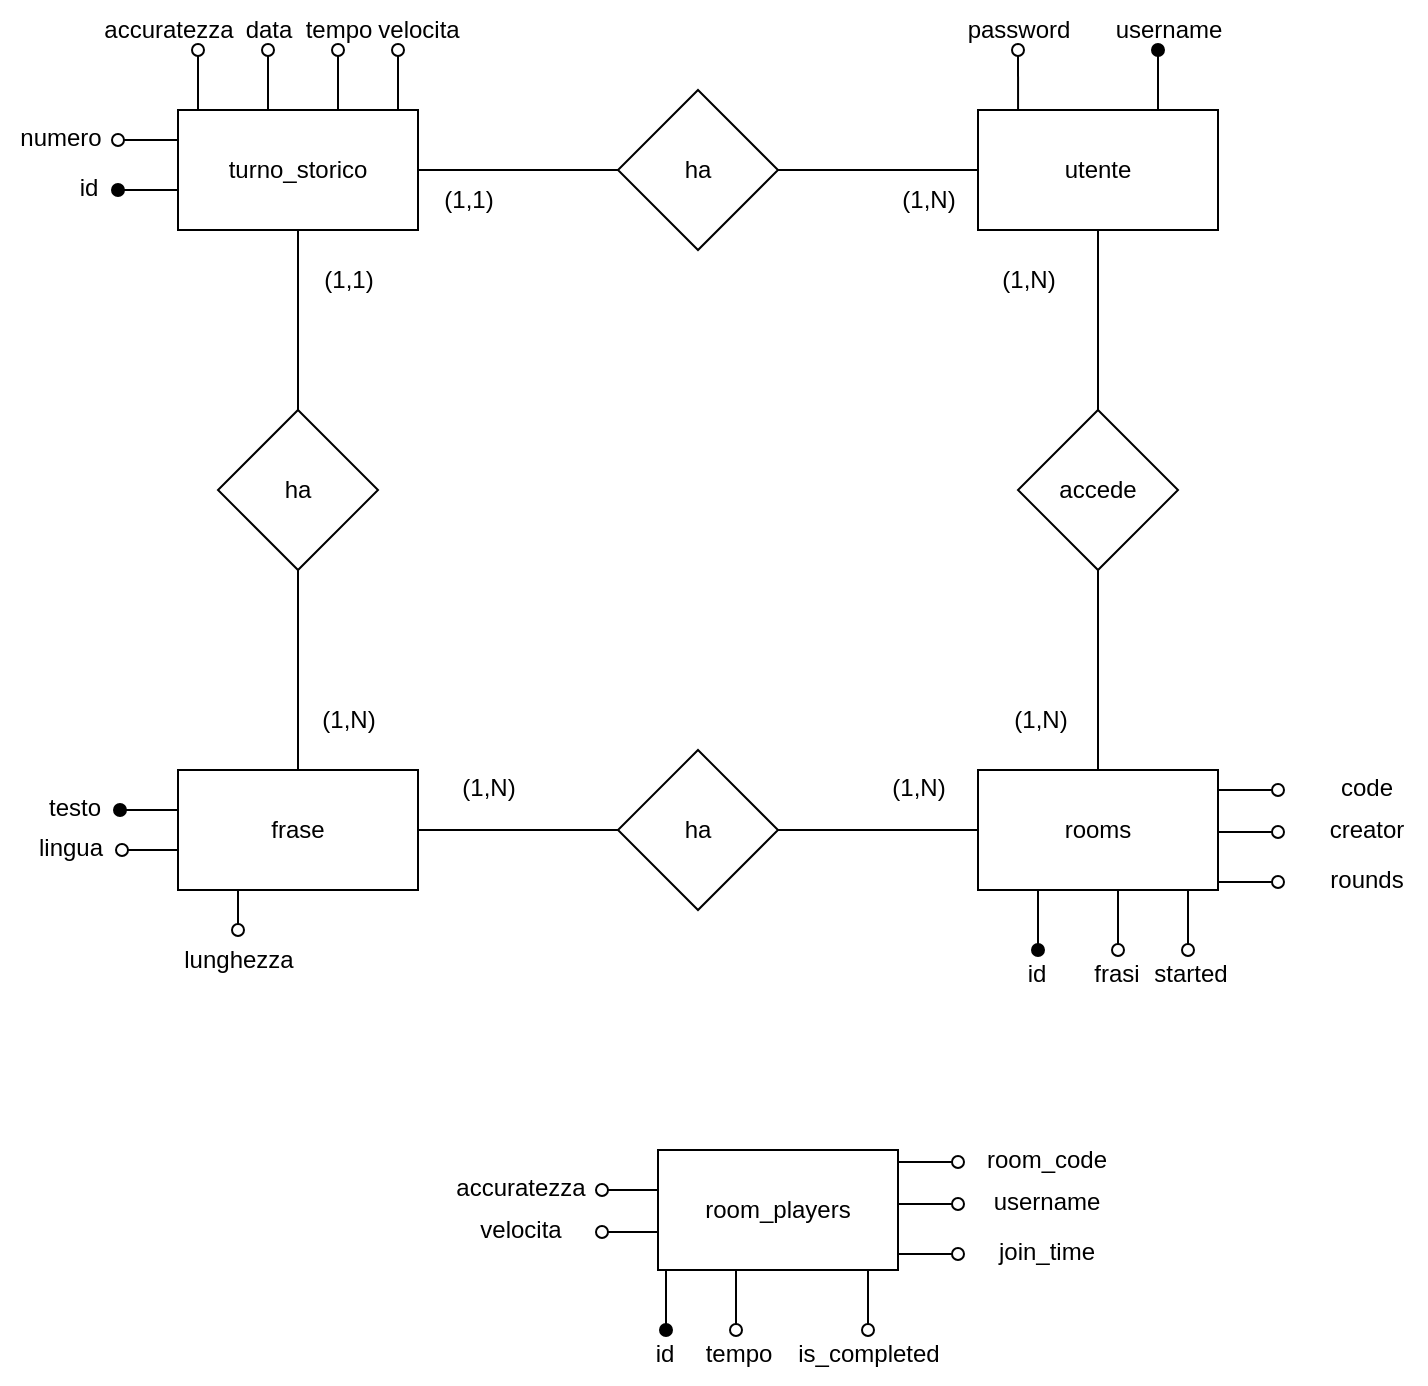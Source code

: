 <mxfile version="27.0.6">
  <diagram name="Pagina-1" id="Lc5BHndVS8w86nZG58rK">
    <mxGraphModel dx="1077" dy="517" grid="1" gridSize="10" guides="1" tooltips="1" connect="1" arrows="1" fold="1" page="1" pageScale="1" pageWidth="827" pageHeight="1169" math="0" shadow="0">
      <root>
        <mxCell id="0" />
        <mxCell id="1" parent="0" />
        <mxCell id="TkNykTMZ6LGWeor_kqFa-1" value="turno_storico" style="rounded=0;whiteSpace=wrap;html=1;" vertex="1" parent="1">
          <mxGeometry x="90" y="100" width="120" height="60" as="geometry" />
        </mxCell>
        <mxCell id="TkNykTMZ6LGWeor_kqFa-2" value="ha" style="rhombus;whiteSpace=wrap;html=1;" vertex="1" parent="1">
          <mxGeometry x="310" y="90" width="80" height="80" as="geometry" />
        </mxCell>
        <mxCell id="TkNykTMZ6LGWeor_kqFa-3" value="utente" style="rounded=0;whiteSpace=wrap;html=1;" vertex="1" parent="1">
          <mxGeometry x="490" y="100" width="120" height="60" as="geometry" />
        </mxCell>
        <mxCell id="TkNykTMZ6LGWeor_kqFa-4" value="ha" style="rhombus;whiteSpace=wrap;html=1;" vertex="1" parent="1">
          <mxGeometry x="110" y="250" width="80" height="80" as="geometry" />
        </mxCell>
        <mxCell id="TkNykTMZ6LGWeor_kqFa-5" value="frase" style="rounded=0;whiteSpace=wrap;html=1;" vertex="1" parent="1">
          <mxGeometry x="90" y="430" width="120" height="60" as="geometry" />
        </mxCell>
        <mxCell id="TkNykTMZ6LGWeor_kqFa-6" value="accede" style="rhombus;whiteSpace=wrap;html=1;" vertex="1" parent="1">
          <mxGeometry x="510" y="250" width="80" height="80" as="geometry" />
        </mxCell>
        <mxCell id="TkNykTMZ6LGWeor_kqFa-7" value="ha" style="rhombus;whiteSpace=wrap;html=1;" vertex="1" parent="1">
          <mxGeometry x="310" y="420" width="80" height="80" as="geometry" />
        </mxCell>
        <mxCell id="TkNykTMZ6LGWeor_kqFa-8" value="rooms" style="rounded=0;whiteSpace=wrap;html=1;" vertex="1" parent="1">
          <mxGeometry x="490" y="430" width="120" height="60" as="geometry" />
        </mxCell>
        <mxCell id="TkNykTMZ6LGWeor_kqFa-9" value="" style="endArrow=none;html=1;rounded=0;exitX=1;exitY=0.5;exitDx=0;exitDy=0;" edge="1" parent="1" source="TkNykTMZ6LGWeor_kqFa-1" target="TkNykTMZ6LGWeor_kqFa-2">
          <mxGeometry width="50" height="50" relative="1" as="geometry">
            <mxPoint x="330" y="470" as="sourcePoint" />
            <mxPoint x="380" y="420" as="targetPoint" />
          </mxGeometry>
        </mxCell>
        <mxCell id="TkNykTMZ6LGWeor_kqFa-10" value="" style="endArrow=none;html=1;rounded=0;entryX=1;entryY=0.5;entryDx=0;entryDy=0;exitX=0;exitY=0.5;exitDx=0;exitDy=0;" edge="1" parent="1" source="TkNykTMZ6LGWeor_kqFa-3" target="TkNykTMZ6LGWeor_kqFa-2">
          <mxGeometry width="50" height="50" relative="1" as="geometry">
            <mxPoint x="330" y="470" as="sourcePoint" />
            <mxPoint x="380" y="420" as="targetPoint" />
          </mxGeometry>
        </mxCell>
        <mxCell id="TkNykTMZ6LGWeor_kqFa-11" value="" style="endArrow=none;html=1;rounded=0;entryX=0.5;entryY=1;entryDx=0;entryDy=0;exitX=0.5;exitY=0;exitDx=0;exitDy=0;" edge="1" parent="1" source="TkNykTMZ6LGWeor_kqFa-6" target="TkNykTMZ6LGWeor_kqFa-3">
          <mxGeometry width="50" height="50" relative="1" as="geometry">
            <mxPoint x="500" y="140" as="sourcePoint" />
            <mxPoint x="400" y="140" as="targetPoint" />
          </mxGeometry>
        </mxCell>
        <mxCell id="TkNykTMZ6LGWeor_kqFa-12" value="" style="endArrow=none;html=1;rounded=0;exitX=0.5;exitY=0;exitDx=0;exitDy=0;" edge="1" parent="1" source="TkNykTMZ6LGWeor_kqFa-8" target="TkNykTMZ6LGWeor_kqFa-6">
          <mxGeometry width="50" height="50" relative="1" as="geometry">
            <mxPoint x="510" y="150" as="sourcePoint" />
            <mxPoint x="410" y="150" as="targetPoint" />
          </mxGeometry>
        </mxCell>
        <mxCell id="TkNykTMZ6LGWeor_kqFa-13" value="" style="endArrow=none;html=1;rounded=0;entryX=1;entryY=0.5;entryDx=0;entryDy=0;exitX=0;exitY=0.5;exitDx=0;exitDy=0;" edge="1" parent="1" source="TkNykTMZ6LGWeor_kqFa-8" target="TkNykTMZ6LGWeor_kqFa-7">
          <mxGeometry width="50" height="50" relative="1" as="geometry">
            <mxPoint x="520" y="160" as="sourcePoint" />
            <mxPoint x="420" y="160" as="targetPoint" />
          </mxGeometry>
        </mxCell>
        <mxCell id="TkNykTMZ6LGWeor_kqFa-14" value="" style="endArrow=none;html=1;rounded=0;exitX=0;exitY=0.5;exitDx=0;exitDy=0;" edge="1" parent="1" source="TkNykTMZ6LGWeor_kqFa-7" target="TkNykTMZ6LGWeor_kqFa-5">
          <mxGeometry width="50" height="50" relative="1" as="geometry">
            <mxPoint x="530" y="170" as="sourcePoint" />
            <mxPoint x="430" y="170" as="targetPoint" />
          </mxGeometry>
        </mxCell>
        <mxCell id="TkNykTMZ6LGWeor_kqFa-15" value="" style="endArrow=none;html=1;rounded=0;exitX=0.5;exitY=0;exitDx=0;exitDy=0;" edge="1" parent="1" source="TkNykTMZ6LGWeor_kqFa-5" target="TkNykTMZ6LGWeor_kqFa-4">
          <mxGeometry width="50" height="50" relative="1" as="geometry">
            <mxPoint x="540" y="180" as="sourcePoint" />
            <mxPoint x="440" y="180" as="targetPoint" />
          </mxGeometry>
        </mxCell>
        <mxCell id="TkNykTMZ6LGWeor_kqFa-16" value="" style="endArrow=none;html=1;rounded=0;entryX=0.5;entryY=0;entryDx=0;entryDy=0;exitX=0.5;exitY=1;exitDx=0;exitDy=0;" edge="1" parent="1" source="TkNykTMZ6LGWeor_kqFa-1" target="TkNykTMZ6LGWeor_kqFa-4">
          <mxGeometry width="50" height="50" relative="1" as="geometry">
            <mxPoint x="550" y="190" as="sourcePoint" />
            <mxPoint x="450" y="190" as="targetPoint" />
          </mxGeometry>
        </mxCell>
        <mxCell id="TkNykTMZ6LGWeor_kqFa-17" value="accuratezza" style="text;html=1;align=center;verticalAlign=middle;resizable=0;points=[];autosize=1;strokeColor=none;fillColor=none;" vertex="1" parent="1">
          <mxGeometry x="40" y="45" width="90" height="30" as="geometry" />
        </mxCell>
        <mxCell id="TkNykTMZ6LGWeor_kqFa-18" value="tempo" style="text;html=1;align=center;verticalAlign=middle;resizable=0;points=[];autosize=1;strokeColor=none;fillColor=none;" vertex="1" parent="1">
          <mxGeometry x="140" y="45" width="60" height="30" as="geometry" />
        </mxCell>
        <mxCell id="TkNykTMZ6LGWeor_kqFa-19" value="velocita" style="text;html=1;align=center;verticalAlign=middle;resizable=0;points=[];autosize=1;strokeColor=none;fillColor=none;" vertex="1" parent="1">
          <mxGeometry x="180" y="45" width="60" height="30" as="geometry" />
        </mxCell>
        <mxCell id="TkNykTMZ6LGWeor_kqFa-20" value="numero" style="text;html=1;align=center;verticalAlign=middle;resizable=0;points=[];autosize=1;strokeColor=none;fillColor=none;" vertex="1" parent="1">
          <mxGeometry x="1" y="99" width="60" height="30" as="geometry" />
        </mxCell>
        <mxCell id="TkNykTMZ6LGWeor_kqFa-21" value="id" style="text;html=1;align=center;verticalAlign=middle;resizable=0;points=[];autosize=1;strokeColor=none;fillColor=none;" vertex="1" parent="1">
          <mxGeometry x="30" y="124" width="30" height="30" as="geometry" />
        </mxCell>
        <mxCell id="TkNykTMZ6LGWeor_kqFa-22" value="data" style="text;html=1;align=center;verticalAlign=middle;resizable=0;points=[];autosize=1;strokeColor=none;fillColor=none;" vertex="1" parent="1">
          <mxGeometry x="110" y="45" width="50" height="30" as="geometry" />
        </mxCell>
        <mxCell id="TkNykTMZ6LGWeor_kqFa-23" value="testo" style="text;html=1;align=center;verticalAlign=middle;resizable=0;points=[];autosize=1;strokeColor=none;fillColor=none;" vertex="1" parent="1">
          <mxGeometry x="13" y="434" width="50" height="30" as="geometry" />
        </mxCell>
        <mxCell id="TkNykTMZ6LGWeor_kqFa-24" value="lingua" style="text;html=1;align=center;verticalAlign=middle;resizable=0;points=[];autosize=1;strokeColor=none;fillColor=none;" vertex="1" parent="1">
          <mxGeometry x="6" y="454" width="60" height="30" as="geometry" />
        </mxCell>
        <mxCell id="TkNykTMZ6LGWeor_kqFa-25" value="lunghezza" style="text;html=1;align=center;verticalAlign=middle;resizable=0;points=[];autosize=1;strokeColor=none;fillColor=none;" vertex="1" parent="1">
          <mxGeometry x="80" y="510" width="80" height="30" as="geometry" />
        </mxCell>
        <mxCell id="TkNykTMZ6LGWeor_kqFa-26" value="id" style="text;html=1;align=center;verticalAlign=middle;resizable=0;points=[];autosize=1;strokeColor=none;fillColor=none;" vertex="1" parent="1">
          <mxGeometry x="504" y="517" width="30" height="30" as="geometry" />
        </mxCell>
        <mxCell id="TkNykTMZ6LGWeor_kqFa-28" value="code" style="text;html=1;align=center;verticalAlign=middle;resizable=0;points=[];autosize=1;strokeColor=none;fillColor=none;" vertex="1" parent="1">
          <mxGeometry x="659" y="424" width="50" height="30" as="geometry" />
        </mxCell>
        <mxCell id="TkNykTMZ6LGWeor_kqFa-29" value="password" style="text;html=1;align=center;verticalAlign=middle;resizable=0;points=[];autosize=1;strokeColor=none;fillColor=none;" vertex="1" parent="1">
          <mxGeometry x="475" y="45" width="70" height="30" as="geometry" />
        </mxCell>
        <mxCell id="TkNykTMZ6LGWeor_kqFa-30" value="username" style="text;html=1;align=center;verticalAlign=middle;resizable=0;points=[];autosize=1;strokeColor=none;fillColor=none;" vertex="1" parent="1">
          <mxGeometry x="545" y="45" width="80" height="30" as="geometry" />
        </mxCell>
        <mxCell id="TkNykTMZ6LGWeor_kqFa-31" value="(1,1)" style="text;html=1;align=center;verticalAlign=middle;resizable=0;points=[];autosize=1;strokeColor=none;fillColor=none;" vertex="1" parent="1">
          <mxGeometry x="210" y="130" width="50" height="30" as="geometry" />
        </mxCell>
        <mxCell id="TkNykTMZ6LGWeor_kqFa-32" value="" style="endArrow=none;html=1;rounded=0;startArrow=oval;startFill=0;entryX=0.25;entryY=0;entryDx=0;entryDy=0;" edge="1" parent="1">
          <mxGeometry width="50" height="50" relative="1" as="geometry">
            <mxPoint x="135" y="70" as="sourcePoint" />
            <mxPoint x="135" y="100" as="targetPoint" />
          </mxGeometry>
        </mxCell>
        <mxCell id="TkNykTMZ6LGWeor_kqFa-33" value="" style="endArrow=none;html=1;rounded=0;startArrow=oval;startFill=0;" edge="1" parent="1">
          <mxGeometry width="50" height="50" relative="1" as="geometry">
            <mxPoint x="170" y="70" as="sourcePoint" />
            <mxPoint x="170" y="100" as="targetPoint" />
          </mxGeometry>
        </mxCell>
        <mxCell id="TkNykTMZ6LGWeor_kqFa-34" value="" style="endArrow=none;html=1;rounded=0;startArrow=oval;startFill=0;entryX=0.25;entryY=0;entryDx=0;entryDy=0;" edge="1" parent="1">
          <mxGeometry width="50" height="50" relative="1" as="geometry">
            <mxPoint x="200" y="70" as="sourcePoint" />
            <mxPoint x="200" y="100" as="targetPoint" />
          </mxGeometry>
        </mxCell>
        <mxCell id="TkNykTMZ6LGWeor_kqFa-35" value="" style="endArrow=none;html=1;rounded=0;startArrow=oval;startFill=0;entryX=0.25;entryY=0;entryDx=0;entryDy=0;" edge="1" parent="1">
          <mxGeometry width="50" height="50" relative="1" as="geometry">
            <mxPoint x="100" y="70" as="sourcePoint" />
            <mxPoint x="100" y="100" as="targetPoint" />
          </mxGeometry>
        </mxCell>
        <mxCell id="TkNykTMZ6LGWeor_kqFa-36" value="" style="endArrow=none;html=1;rounded=0;startArrow=oval;startFill=0;entryX=0;entryY=0.25;entryDx=0;entryDy=0;" edge="1" parent="1" target="TkNykTMZ6LGWeor_kqFa-1">
          <mxGeometry width="50" height="50" relative="1" as="geometry">
            <mxPoint x="60" y="115" as="sourcePoint" />
            <mxPoint x="160" y="140" as="targetPoint" />
          </mxGeometry>
        </mxCell>
        <mxCell id="TkNykTMZ6LGWeor_kqFa-37" value="" style="endArrow=none;html=1;rounded=0;startArrow=oval;startFill=1;entryX=0;entryY=0.25;entryDx=0;entryDy=0;" edge="1" parent="1">
          <mxGeometry width="50" height="50" relative="1" as="geometry">
            <mxPoint x="60" y="140" as="sourcePoint" />
            <mxPoint x="90" y="140" as="targetPoint" />
          </mxGeometry>
        </mxCell>
        <mxCell id="TkNykTMZ6LGWeor_kqFa-38" value="" style="endArrow=none;html=1;rounded=0;startArrow=oval;startFill=1;" edge="1" parent="1">
          <mxGeometry width="50" height="50" relative="1" as="geometry">
            <mxPoint x="61" y="450" as="sourcePoint" />
            <mxPoint x="90" y="450" as="targetPoint" />
          </mxGeometry>
        </mxCell>
        <mxCell id="TkNykTMZ6LGWeor_kqFa-39" value="" style="endArrow=none;html=1;rounded=0;startArrow=oval;startFill=0;" edge="1" parent="1">
          <mxGeometry width="50" height="50" relative="1" as="geometry">
            <mxPoint x="62" y="470" as="sourcePoint" />
            <mxPoint x="90" y="470" as="targetPoint" />
          </mxGeometry>
        </mxCell>
        <mxCell id="TkNykTMZ6LGWeor_kqFa-40" value="" style="endArrow=none;html=1;rounded=0;startArrow=oval;startFill=0;entryX=0.25;entryY=1;entryDx=0;entryDy=0;" edge="1" parent="1" target="TkNykTMZ6LGWeor_kqFa-5">
          <mxGeometry width="50" height="50" relative="1" as="geometry">
            <mxPoint x="120" y="510" as="sourcePoint" />
            <mxPoint x="100" y="460" as="targetPoint" />
          </mxGeometry>
        </mxCell>
        <mxCell id="TkNykTMZ6LGWeor_kqFa-41" value="" style="endArrow=none;html=1;rounded=0;startArrow=oval;startFill=1;entryX=0.113;entryY=1;entryDx=0;entryDy=0;entryPerimeter=0;" edge="1" parent="1">
          <mxGeometry width="50" height="50" relative="1" as="geometry">
            <mxPoint x="520" y="520" as="sourcePoint" />
            <mxPoint x="520" y="490" as="targetPoint" />
          </mxGeometry>
        </mxCell>
        <mxCell id="TkNykTMZ6LGWeor_kqFa-43" value="" style="endArrow=none;html=1;rounded=0;startArrow=oval;startFill=0;entryX=1;entryY=0.75;entryDx=0;entryDy=0;" edge="1" parent="1">
          <mxGeometry width="50" height="50" relative="1" as="geometry">
            <mxPoint x="640" y="440" as="sourcePoint" />
            <mxPoint x="610" y="440" as="targetPoint" />
          </mxGeometry>
        </mxCell>
        <mxCell id="TkNykTMZ6LGWeor_kqFa-44" value="" style="endArrow=none;html=1;rounded=0;startArrow=oval;startFill=0;entryX=0.167;entryY=0;entryDx=0;entryDy=0;entryPerimeter=0;" edge="1" parent="1" target="TkNykTMZ6LGWeor_kqFa-3">
          <mxGeometry width="50" height="50" relative="1" as="geometry">
            <mxPoint x="510" y="70" as="sourcePoint" />
            <mxPoint x="510" y="97" as="targetPoint" />
          </mxGeometry>
        </mxCell>
        <mxCell id="TkNykTMZ6LGWeor_kqFa-45" value="" style="endArrow=none;html=1;rounded=0;startArrow=oval;startFill=1;entryX=0.75;entryY=0;entryDx=0;entryDy=0;" edge="1" parent="1" target="TkNykTMZ6LGWeor_kqFa-3">
          <mxGeometry width="50" height="50" relative="1" as="geometry">
            <mxPoint x="580" y="70" as="sourcePoint" />
            <mxPoint x="520" y="107" as="targetPoint" />
          </mxGeometry>
        </mxCell>
        <mxCell id="TkNykTMZ6LGWeor_kqFa-46" value="(1,1)" style="text;html=1;align=center;verticalAlign=middle;resizable=0;points=[];autosize=1;strokeColor=none;fillColor=none;" vertex="1" parent="1">
          <mxGeometry x="150" y="170" width="50" height="30" as="geometry" />
        </mxCell>
        <mxCell id="TkNykTMZ6LGWeor_kqFa-47" value="(1,N)" style="text;html=1;align=center;verticalAlign=middle;resizable=0;points=[];autosize=1;strokeColor=none;fillColor=none;" vertex="1" parent="1">
          <mxGeometry x="150" y="390" width="50" height="30" as="geometry" />
        </mxCell>
        <mxCell id="TkNykTMZ6LGWeor_kqFa-48" value="(1,N)" style="text;html=1;align=center;verticalAlign=middle;resizable=0;points=[];autosize=1;strokeColor=none;fillColor=none;" vertex="1" parent="1">
          <mxGeometry x="220" y="424" width="50" height="30" as="geometry" />
        </mxCell>
        <mxCell id="TkNykTMZ6LGWeor_kqFa-49" value="(1,N)" style="text;html=1;align=center;verticalAlign=middle;resizable=0;points=[];autosize=1;strokeColor=none;fillColor=none;" vertex="1" parent="1">
          <mxGeometry x="435" y="424" width="50" height="30" as="geometry" />
        </mxCell>
        <mxCell id="TkNykTMZ6LGWeor_kqFa-50" value="(1,N)" style="text;html=1;align=center;verticalAlign=middle;resizable=0;points=[];autosize=1;strokeColor=none;fillColor=none;" vertex="1" parent="1">
          <mxGeometry x="496" y="390" width="50" height="30" as="geometry" />
        </mxCell>
        <mxCell id="TkNykTMZ6LGWeor_kqFa-51" value="(1,N)" style="text;html=1;align=center;verticalAlign=middle;resizable=0;points=[];autosize=1;strokeColor=none;fillColor=none;" vertex="1" parent="1">
          <mxGeometry x="490" y="170" width="50" height="30" as="geometry" />
        </mxCell>
        <mxCell id="TkNykTMZ6LGWeor_kqFa-52" value="(1,N)" style="text;html=1;align=center;verticalAlign=middle;resizable=0;points=[];autosize=1;strokeColor=none;fillColor=none;" vertex="1" parent="1">
          <mxGeometry x="440" y="130" width="50" height="30" as="geometry" />
        </mxCell>
        <mxCell id="TkNykTMZ6LGWeor_kqFa-53" value="creator" style="text;html=1;align=center;verticalAlign=middle;resizable=0;points=[];autosize=1;strokeColor=none;fillColor=none;" vertex="1" parent="1">
          <mxGeometry x="654" y="445" width="60" height="30" as="geometry" />
        </mxCell>
        <mxCell id="TkNykTMZ6LGWeor_kqFa-54" value="" style="endArrow=none;html=1;rounded=0;startArrow=oval;startFill=0;entryX=1;entryY=0.75;entryDx=0;entryDy=0;" edge="1" parent="1">
          <mxGeometry width="50" height="50" relative="1" as="geometry">
            <mxPoint x="640" y="461" as="sourcePoint" />
            <mxPoint x="610" y="461" as="targetPoint" />
          </mxGeometry>
        </mxCell>
        <mxCell id="TkNykTMZ6LGWeor_kqFa-55" value="rounds" style="text;html=1;align=center;verticalAlign=middle;resizable=0;points=[];autosize=1;strokeColor=none;fillColor=none;" vertex="1" parent="1">
          <mxGeometry x="654" y="470" width="60" height="30" as="geometry" />
        </mxCell>
        <mxCell id="TkNykTMZ6LGWeor_kqFa-56" value="" style="endArrow=none;html=1;rounded=0;startArrow=oval;startFill=0;entryX=1;entryY=0.75;entryDx=0;entryDy=0;" edge="1" parent="1">
          <mxGeometry width="50" height="50" relative="1" as="geometry">
            <mxPoint x="640" y="486" as="sourcePoint" />
            <mxPoint x="610" y="486" as="targetPoint" />
          </mxGeometry>
        </mxCell>
        <mxCell id="TkNykTMZ6LGWeor_kqFa-57" value="" style="endArrow=none;html=1;rounded=0;startArrow=oval;startFill=0;entryX=1;entryY=0.75;entryDx=0;entryDy=0;" edge="1" parent="1">
          <mxGeometry width="50" height="50" relative="1" as="geometry">
            <mxPoint x="595" y="520" as="sourcePoint" />
            <mxPoint x="595" y="490" as="targetPoint" />
          </mxGeometry>
        </mxCell>
        <mxCell id="TkNykTMZ6LGWeor_kqFa-58" value="started" style="text;html=1;align=center;verticalAlign=middle;resizable=0;points=[];autosize=1;strokeColor=none;fillColor=none;" vertex="1" parent="1">
          <mxGeometry x="566" y="517" width="60" height="30" as="geometry" />
        </mxCell>
        <mxCell id="TkNykTMZ6LGWeor_kqFa-60" value="" style="endArrow=none;html=1;rounded=0;startArrow=oval;startFill=0;entryX=1;entryY=0.75;entryDx=0;entryDy=0;" edge="1" parent="1">
          <mxGeometry width="50" height="50" relative="1" as="geometry">
            <mxPoint x="560" y="520" as="sourcePoint" />
            <mxPoint x="560" y="490" as="targetPoint" />
          </mxGeometry>
        </mxCell>
        <mxCell id="TkNykTMZ6LGWeor_kqFa-61" value="frasi" style="text;html=1;align=center;verticalAlign=middle;resizable=0;points=[];autosize=1;strokeColor=none;fillColor=none;" vertex="1" parent="1">
          <mxGeometry x="534" y="517" width="50" height="30" as="geometry" />
        </mxCell>
        <mxCell id="TkNykTMZ6LGWeor_kqFa-62" value="room_players" style="rounded=0;whiteSpace=wrap;html=1;" vertex="1" parent="1">
          <mxGeometry x="330" y="620" width="120" height="60" as="geometry" />
        </mxCell>
        <mxCell id="TkNykTMZ6LGWeor_kqFa-63" value="room_code" style="text;html=1;align=center;verticalAlign=middle;resizable=0;points=[];autosize=1;strokeColor=none;fillColor=none;" vertex="1" parent="1">
          <mxGeometry x="484" y="610" width="80" height="30" as="geometry" />
        </mxCell>
        <mxCell id="TkNykTMZ6LGWeor_kqFa-64" value="" style="endArrow=none;html=1;rounded=0;startArrow=oval;startFill=0;entryX=1;entryY=0.75;entryDx=0;entryDy=0;" edge="1" parent="1">
          <mxGeometry width="50" height="50" relative="1" as="geometry">
            <mxPoint x="480" y="626" as="sourcePoint" />
            <mxPoint x="450" y="626" as="targetPoint" />
          </mxGeometry>
        </mxCell>
        <mxCell id="TkNykTMZ6LGWeor_kqFa-65" value="username" style="text;html=1;align=center;verticalAlign=middle;resizable=0;points=[];autosize=1;strokeColor=none;fillColor=none;" vertex="1" parent="1">
          <mxGeometry x="484" y="631" width="80" height="30" as="geometry" />
        </mxCell>
        <mxCell id="TkNykTMZ6LGWeor_kqFa-66" value="" style="endArrow=none;html=1;rounded=0;startArrow=oval;startFill=0;entryX=1;entryY=0.75;entryDx=0;entryDy=0;" edge="1" parent="1">
          <mxGeometry width="50" height="50" relative="1" as="geometry">
            <mxPoint x="480" y="647" as="sourcePoint" />
            <mxPoint x="450" y="647" as="targetPoint" />
          </mxGeometry>
        </mxCell>
        <mxCell id="TkNykTMZ6LGWeor_kqFa-67" value="join_time" style="text;html=1;align=center;verticalAlign=middle;resizable=0;points=[];autosize=1;strokeColor=none;fillColor=none;" vertex="1" parent="1">
          <mxGeometry x="489" y="656" width="70" height="30" as="geometry" />
        </mxCell>
        <mxCell id="TkNykTMZ6LGWeor_kqFa-68" value="" style="endArrow=none;html=1;rounded=0;startArrow=oval;startFill=0;entryX=1;entryY=0.75;entryDx=0;entryDy=0;" edge="1" parent="1">
          <mxGeometry width="50" height="50" relative="1" as="geometry">
            <mxPoint x="480" y="672" as="sourcePoint" />
            <mxPoint x="450" y="672" as="targetPoint" />
          </mxGeometry>
        </mxCell>
        <mxCell id="TkNykTMZ6LGWeor_kqFa-70" value="id" style="text;html=1;align=center;verticalAlign=middle;resizable=0;points=[];autosize=1;strokeColor=none;fillColor=none;" vertex="1" parent="1">
          <mxGeometry x="318" y="707" width="30" height="30" as="geometry" />
        </mxCell>
        <mxCell id="TkNykTMZ6LGWeor_kqFa-71" value="" style="endArrow=none;html=1;rounded=0;startArrow=oval;startFill=1;entryX=0.113;entryY=1;entryDx=0;entryDy=0;entryPerimeter=0;" edge="1" parent="1">
          <mxGeometry width="50" height="50" relative="1" as="geometry">
            <mxPoint x="334" y="710" as="sourcePoint" />
            <mxPoint x="334" y="680" as="targetPoint" />
          </mxGeometry>
        </mxCell>
        <mxCell id="TkNykTMZ6LGWeor_kqFa-72" value="" style="endArrow=none;html=1;rounded=0;startArrow=oval;startFill=0;entryX=1;entryY=0.75;entryDx=0;entryDy=0;" edge="1" parent="1">
          <mxGeometry width="50" height="50" relative="1" as="geometry">
            <mxPoint x="435" y="710" as="sourcePoint" />
            <mxPoint x="435" y="680" as="targetPoint" />
          </mxGeometry>
        </mxCell>
        <mxCell id="TkNykTMZ6LGWeor_kqFa-73" value="is_completed" style="text;html=1;align=center;verticalAlign=middle;resizable=0;points=[];autosize=1;strokeColor=none;fillColor=none;" vertex="1" parent="1">
          <mxGeometry x="390" y="707" width="90" height="30" as="geometry" />
        </mxCell>
        <mxCell id="TkNykTMZ6LGWeor_kqFa-74" value="" style="endArrow=none;html=1;rounded=0;startArrow=oval;startFill=0;entryX=1;entryY=0.75;entryDx=0;entryDy=0;" edge="1" parent="1">
          <mxGeometry width="50" height="50" relative="1" as="geometry">
            <mxPoint x="369" y="710" as="sourcePoint" />
            <mxPoint x="369" y="680" as="targetPoint" />
          </mxGeometry>
        </mxCell>
        <mxCell id="TkNykTMZ6LGWeor_kqFa-75" value="tempo" style="text;html=1;align=center;verticalAlign=middle;resizable=0;points=[];autosize=1;strokeColor=none;fillColor=none;" vertex="1" parent="1">
          <mxGeometry x="340" y="707" width="60" height="30" as="geometry" />
        </mxCell>
        <mxCell id="TkNykTMZ6LGWeor_kqFa-76" value="" style="endArrow=none;html=1;rounded=0;startArrow=oval;startFill=0;" edge="1" parent="1">
          <mxGeometry width="50" height="50" relative="1" as="geometry">
            <mxPoint x="302" y="640" as="sourcePoint" />
            <mxPoint x="330" y="640" as="targetPoint" />
          </mxGeometry>
        </mxCell>
        <mxCell id="TkNykTMZ6LGWeor_kqFa-77" value="" style="endArrow=none;html=1;rounded=0;startArrow=oval;startFill=0;" edge="1" parent="1">
          <mxGeometry width="50" height="50" relative="1" as="geometry">
            <mxPoint x="302" y="661" as="sourcePoint" />
            <mxPoint x="330" y="661" as="targetPoint" />
          </mxGeometry>
        </mxCell>
        <mxCell id="TkNykTMZ6LGWeor_kqFa-78" value="accuratezza" style="text;html=1;align=center;verticalAlign=middle;resizable=0;points=[];autosize=1;strokeColor=none;fillColor=none;" vertex="1" parent="1">
          <mxGeometry x="216" y="624" width="90" height="30" as="geometry" />
        </mxCell>
        <mxCell id="TkNykTMZ6LGWeor_kqFa-79" value="velocita" style="text;html=1;align=center;verticalAlign=middle;resizable=0;points=[];autosize=1;strokeColor=none;fillColor=none;" vertex="1" parent="1">
          <mxGeometry x="231" y="645" width="60" height="30" as="geometry" />
        </mxCell>
      </root>
    </mxGraphModel>
  </diagram>
</mxfile>

